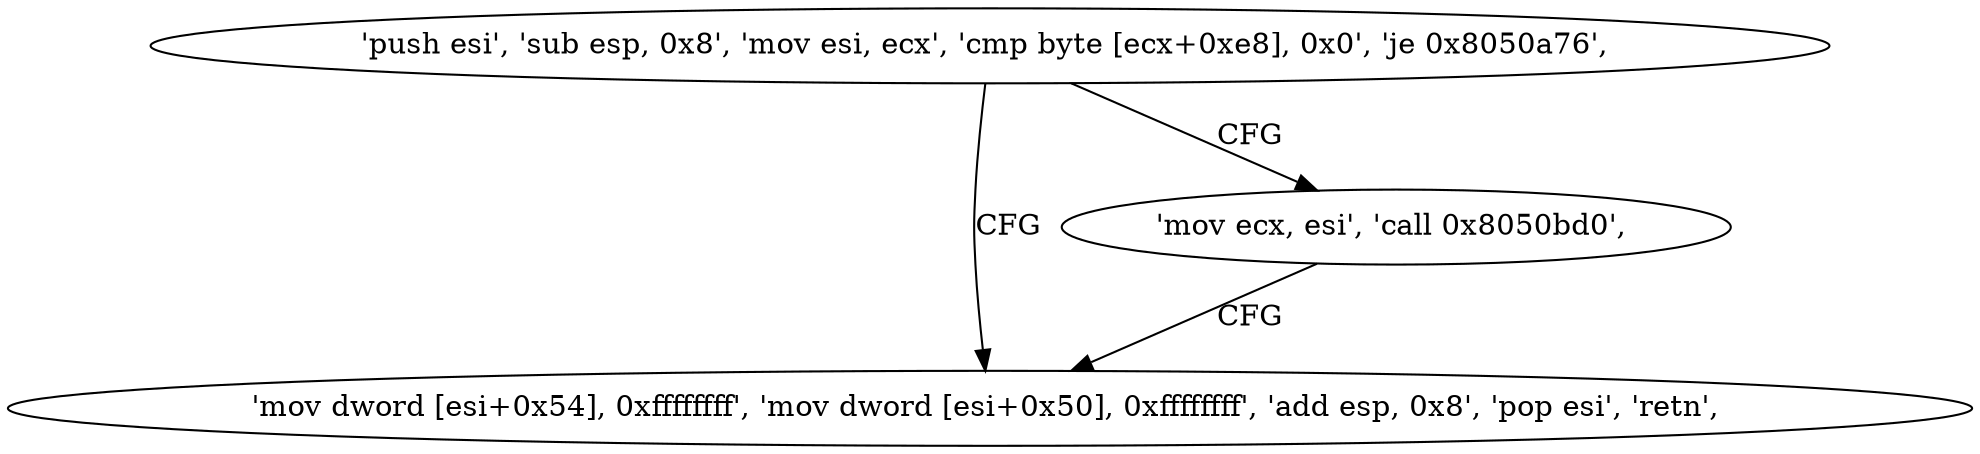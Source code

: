digraph "func" {
"134548064" [label = "'push esi', 'sub esp, 0x8', 'mov esi, ecx', 'cmp byte [ecx+0xe8], 0x0', 'je 0x8050a76', " ]
"134548086" [label = "'mov dword [esi+0x54], 0xffffffff', 'mov dword [esi+0x50], 0xffffffff', 'add esp, 0x8', 'pop esi', 'retn', " ]
"134548079" [label = "'mov ecx, esi', 'call 0x8050bd0', " ]
"134548064" -> "134548086" [ label = "CFG" ]
"134548064" -> "134548079" [ label = "CFG" ]
"134548079" -> "134548086" [ label = "CFG" ]
}
